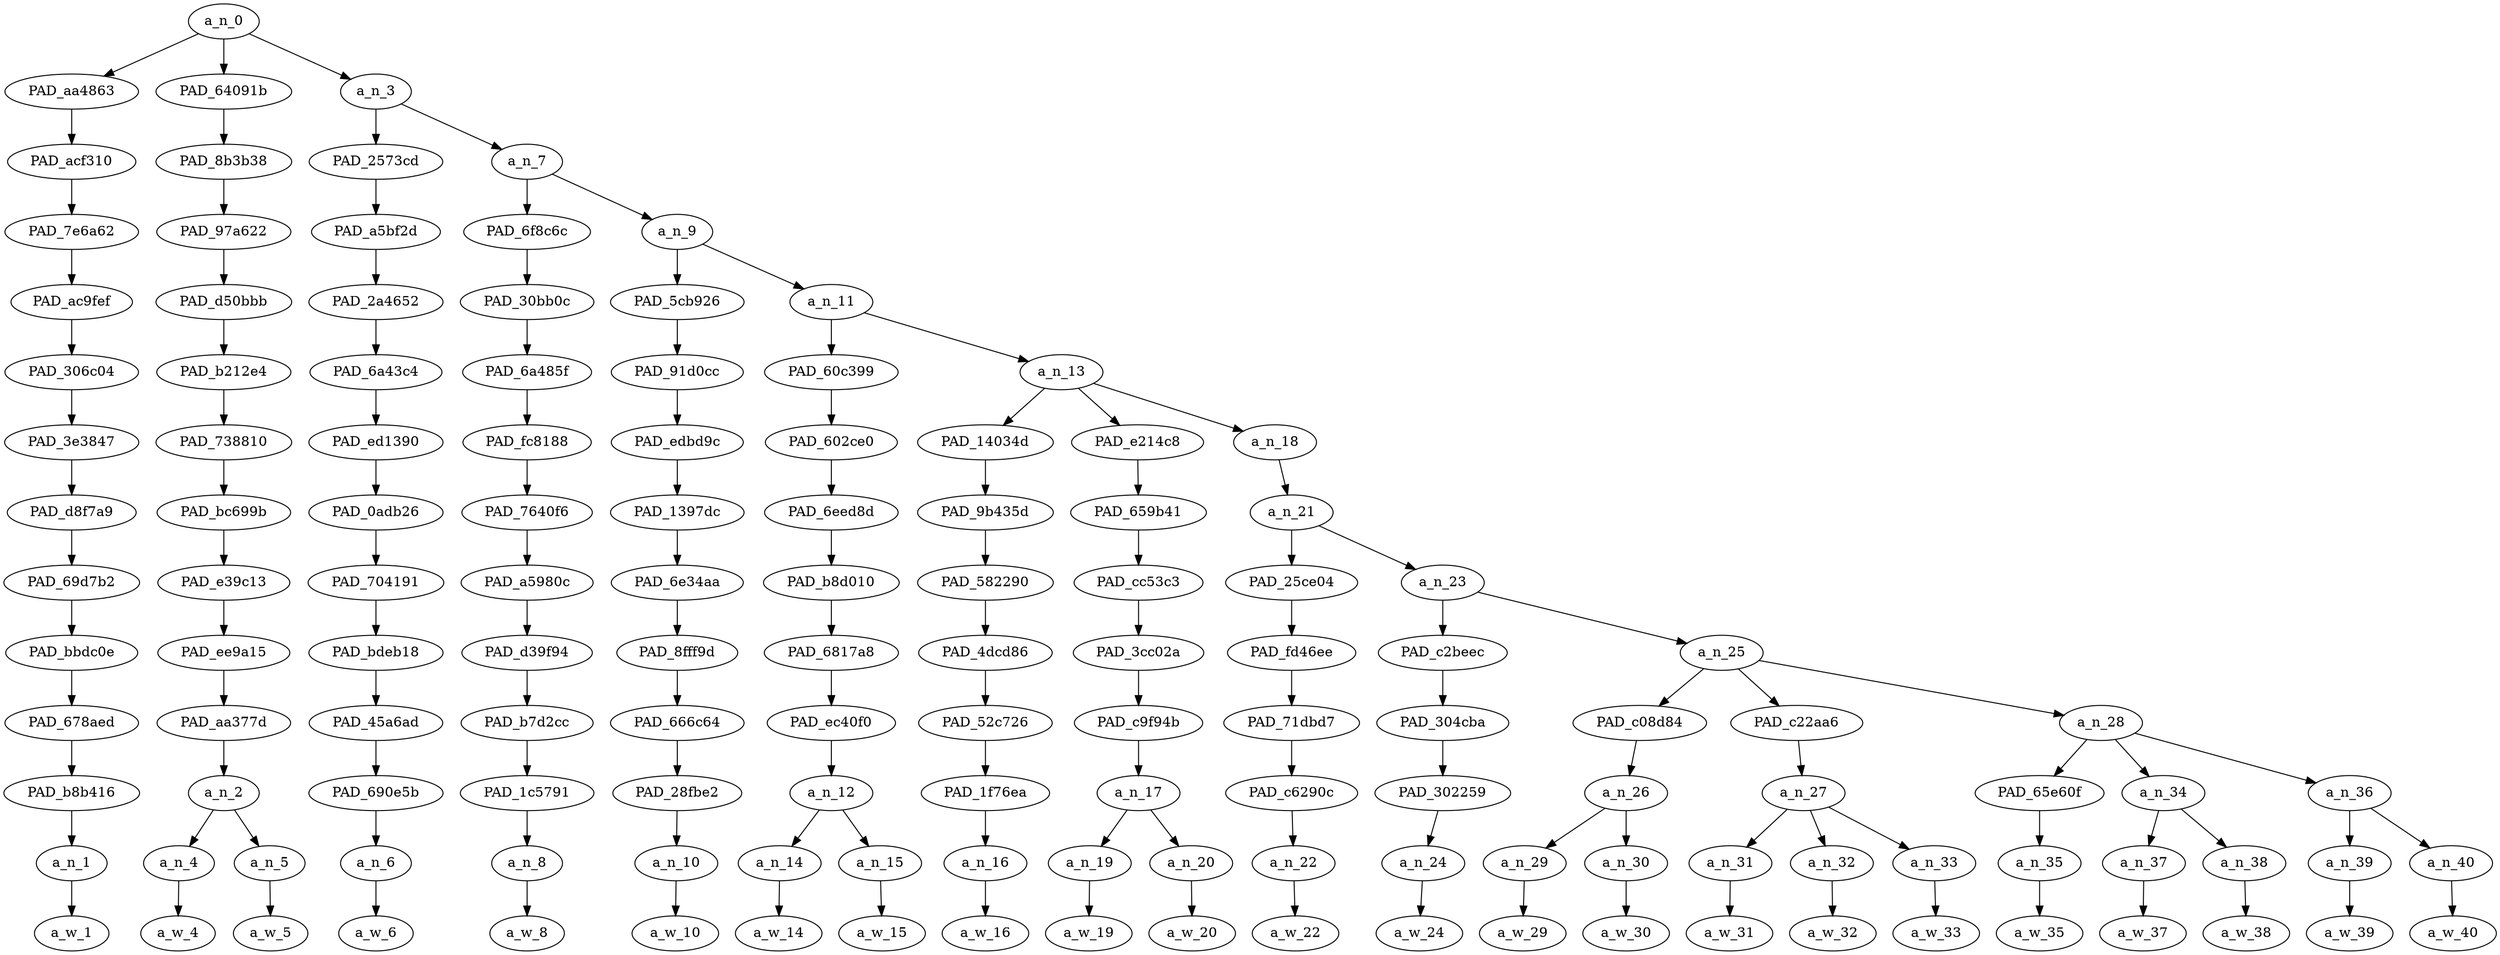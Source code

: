 strict digraph "" {
	a_n_0	[div_dir=1,
		index=0,
		level=13,
		pos="1.886284722222222,13!",
		text_span="[0, 1, 2, 3, 4, 5, 6, 7, 8, 9, 10, 11, 12, 13, 14, 15, 16, 17, 18, 19, 20, 21, 22]",
		value=1.00000000];
	PAD_aa4863	[div_dir=1,
		index=0,
		level=12,
		pos="0.0,12!",
		text_span="[0]",
		value=0.04315214];
	a_n_0 -> PAD_aa4863;
	PAD_64091b	[div_dir=1,
		index=1,
		level=12,
		pos="1.5,12!",
		text_span="[1, 2]",
		value=0.15114751];
	a_n_0 -> PAD_64091b;
	a_n_3	[div_dir=1,
		index=2,
		level=12,
		pos="4.158854166666666,12!",
		text_span="[3, 4, 5, 6, 7, 8, 9, 10, 11, 12, 13, 14, 15, 16, 17, 18, 19, 20, 21, 22]",
		value=0.80474483];
	a_n_0 -> a_n_3;
	PAD_acf310	[div_dir=1,
		index=0,
		level=11,
		pos="0.0,11!",
		text_span="[0]",
		value=0.04315214];
	PAD_aa4863 -> PAD_acf310;
	PAD_7e6a62	[div_dir=1,
		index=0,
		level=10,
		pos="0.0,10!",
		text_span="[0]",
		value=0.04315214];
	PAD_acf310 -> PAD_7e6a62;
	PAD_ac9fef	[div_dir=1,
		index=0,
		level=9,
		pos="0.0,9!",
		text_span="[0]",
		value=0.04315214];
	PAD_7e6a62 -> PAD_ac9fef;
	PAD_306c04	[div_dir=1,
		index=0,
		level=8,
		pos="0.0,8!",
		text_span="[0]",
		value=0.04315214];
	PAD_ac9fef -> PAD_306c04;
	PAD_3e3847	[div_dir=1,
		index=0,
		level=7,
		pos="0.0,7!",
		text_span="[0]",
		value=0.04315214];
	PAD_306c04 -> PAD_3e3847;
	PAD_d8f7a9	[div_dir=1,
		index=0,
		level=6,
		pos="0.0,6!",
		text_span="[0]",
		value=0.04315214];
	PAD_3e3847 -> PAD_d8f7a9;
	PAD_69d7b2	[div_dir=1,
		index=0,
		level=5,
		pos="0.0,5!",
		text_span="[0]",
		value=0.04315214];
	PAD_d8f7a9 -> PAD_69d7b2;
	PAD_bbdc0e	[div_dir=1,
		index=0,
		level=4,
		pos="0.0,4!",
		text_span="[0]",
		value=0.04315214];
	PAD_69d7b2 -> PAD_bbdc0e;
	PAD_678aed	[div_dir=1,
		index=0,
		level=3,
		pos="0.0,3!",
		text_span="[0]",
		value=0.04315214];
	PAD_bbdc0e -> PAD_678aed;
	PAD_b8b416	[div_dir=1,
		index=0,
		level=2,
		pos="0.0,2!",
		text_span="[0]",
		value=0.04315214];
	PAD_678aed -> PAD_b8b416;
	a_n_1	[div_dir=1,
		index=0,
		level=1,
		pos="0.0,1!",
		text_span="[0]",
		value=0.04315214];
	PAD_b8b416 -> a_n_1;
	a_w_1	[div_dir=0,
		index=0,
		level=0,
		pos="0,0!",
		text_span="[0]",
		value=and];
	a_n_1 -> a_w_1;
	PAD_8b3b38	[div_dir=1,
		index=1,
		level=11,
		pos="1.5,11!",
		text_span="[1, 2]",
		value=0.15114751];
	PAD_64091b -> PAD_8b3b38;
	PAD_97a622	[div_dir=1,
		index=1,
		level=10,
		pos="1.5,10!",
		text_span="[1, 2]",
		value=0.15114751];
	PAD_8b3b38 -> PAD_97a622;
	PAD_d50bbb	[div_dir=1,
		index=1,
		level=9,
		pos="1.5,9!",
		text_span="[1, 2]",
		value=0.15114751];
	PAD_97a622 -> PAD_d50bbb;
	PAD_b212e4	[div_dir=1,
		index=1,
		level=8,
		pos="1.5,8!",
		text_span="[1, 2]",
		value=0.15114751];
	PAD_d50bbb -> PAD_b212e4;
	PAD_738810	[div_dir=1,
		index=1,
		level=7,
		pos="1.5,7!",
		text_span="[1, 2]",
		value=0.15114751];
	PAD_b212e4 -> PAD_738810;
	PAD_bc699b	[div_dir=1,
		index=1,
		level=6,
		pos="1.5,6!",
		text_span="[1, 2]",
		value=0.15114751];
	PAD_738810 -> PAD_bc699b;
	PAD_e39c13	[div_dir=1,
		index=1,
		level=5,
		pos="1.5,5!",
		text_span="[1, 2]",
		value=0.15114751];
	PAD_bc699b -> PAD_e39c13;
	PAD_ee9a15	[div_dir=1,
		index=1,
		level=4,
		pos="1.5,4!",
		text_span="[1, 2]",
		value=0.15114751];
	PAD_e39c13 -> PAD_ee9a15;
	PAD_aa377d	[div_dir=1,
		index=1,
		level=3,
		pos="1.5,3!",
		text_span="[1, 2]",
		value=0.15114751];
	PAD_ee9a15 -> PAD_aa377d;
	a_n_2	[div_dir=1,
		index=1,
		level=2,
		pos="1.5,2!",
		text_span="[1, 2]",
		value=0.15114751];
	PAD_aa377d -> a_n_2;
	a_n_4	[div_dir=1,
		index=1,
		level=1,
		pos="1.0,1!",
		text_span="[1]",
		value=0.02721150];
	a_n_2 -> a_n_4;
	a_n_5	[div_dir=1,
		index=2,
		level=1,
		pos="2.0,1!",
		text_span="[2]",
		value=0.12359392];
	a_n_2 -> a_n_5;
	a_w_4	[div_dir=0,
		index=1,
		level=0,
		pos="1,0!",
		text_span="[1]",
		value=the];
	a_n_4 -> a_w_4;
	a_w_5	[div_dir=0,
		index=2,
		level=0,
		pos="2,0!",
		text_span="[2]",
		value=pitifultruth];
	a_n_5 -> a_w_5;
	PAD_2573cd	[div_dir=1,
		index=2,
		level=11,
		pos="3.0,11!",
		text_span="[3]",
		value=0.02348254];
	a_n_3 -> PAD_2573cd;
	a_n_7	[div_dir=1,
		index=3,
		level=11,
		pos="5.317708333333333,11!",
		text_span="[4, 5, 6, 7, 8, 9, 10, 11, 12, 13, 14, 15, 16, 17, 18, 19, 20, 21, 22]",
		value=0.78043734];
	a_n_3 -> a_n_7;
	PAD_a5bf2d	[div_dir=1,
		index=2,
		level=10,
		pos="3.0,10!",
		text_span="[3]",
		value=0.02348254];
	PAD_2573cd -> PAD_a5bf2d;
	PAD_2a4652	[div_dir=1,
		index=2,
		level=9,
		pos="3.0,9!",
		text_span="[3]",
		value=0.02348254];
	PAD_a5bf2d -> PAD_2a4652;
	PAD_6a43c4	[div_dir=1,
		index=2,
		level=8,
		pos="3.0,8!",
		text_span="[3]",
		value=0.02348254];
	PAD_2a4652 -> PAD_6a43c4;
	PAD_ed1390	[div_dir=1,
		index=2,
		level=7,
		pos="3.0,7!",
		text_span="[3]",
		value=0.02348254];
	PAD_6a43c4 -> PAD_ed1390;
	PAD_0adb26	[div_dir=1,
		index=2,
		level=6,
		pos="3.0,6!",
		text_span="[3]",
		value=0.02348254];
	PAD_ed1390 -> PAD_0adb26;
	PAD_704191	[div_dir=1,
		index=2,
		level=5,
		pos="3.0,5!",
		text_span="[3]",
		value=0.02348254];
	PAD_0adb26 -> PAD_704191;
	PAD_bdeb18	[div_dir=1,
		index=2,
		level=4,
		pos="3.0,4!",
		text_span="[3]",
		value=0.02348254];
	PAD_704191 -> PAD_bdeb18;
	PAD_45a6ad	[div_dir=1,
		index=2,
		level=3,
		pos="3.0,3!",
		text_span="[3]",
		value=0.02348254];
	PAD_bdeb18 -> PAD_45a6ad;
	PAD_690e5b	[div_dir=1,
		index=2,
		level=2,
		pos="3.0,2!",
		text_span="[3]",
		value=0.02348254];
	PAD_45a6ad -> PAD_690e5b;
	a_n_6	[div_dir=1,
		index=3,
		level=1,
		pos="3.0,1!",
		text_span="[3]",
		value=0.02348254];
	PAD_690e5b -> a_n_6;
	a_w_6	[div_dir=0,
		index=3,
		level=0,
		pos="3,0!",
		text_span="[3]",
		value=is];
	a_n_6 -> a_w_6;
	PAD_6f8c6c	[div_dir=1,
		index=3,
		level=10,
		pos="4.0,10!",
		text_span="[4]",
		value=0.01998442];
	a_n_7 -> PAD_6f8c6c;
	a_n_9	[div_dir=1,
		index=4,
		level=10,
		pos="6.635416666666666,10!",
		text_span="[5, 6, 7, 8, 9, 10, 11, 12, 13, 14, 15, 16, 17, 18, 19, 20, 21, 22]",
		value=0.75963571];
	a_n_7 -> a_n_9;
	PAD_30bb0c	[div_dir=1,
		index=3,
		level=9,
		pos="4.0,9!",
		text_span="[4]",
		value=0.01998442];
	PAD_6f8c6c -> PAD_30bb0c;
	PAD_6a485f	[div_dir=1,
		index=3,
		level=8,
		pos="4.0,8!",
		text_span="[4]",
		value=0.01998442];
	PAD_30bb0c -> PAD_6a485f;
	PAD_fc8188	[div_dir=1,
		index=3,
		level=7,
		pos="4.0,7!",
		text_span="[4]",
		value=0.01998442];
	PAD_6a485f -> PAD_fc8188;
	PAD_7640f6	[div_dir=1,
		index=3,
		level=6,
		pos="4.0,6!",
		text_span="[4]",
		value=0.01998442];
	PAD_fc8188 -> PAD_7640f6;
	PAD_a5980c	[div_dir=1,
		index=3,
		level=5,
		pos="4.0,5!",
		text_span="[4]",
		value=0.01998442];
	PAD_7640f6 -> PAD_a5980c;
	PAD_d39f94	[div_dir=1,
		index=3,
		level=4,
		pos="4.0,4!",
		text_span="[4]",
		value=0.01998442];
	PAD_a5980c -> PAD_d39f94;
	PAD_b7d2cc	[div_dir=1,
		index=3,
		level=3,
		pos="4.0,3!",
		text_span="[4]",
		value=0.01998442];
	PAD_d39f94 -> PAD_b7d2cc;
	PAD_1c5791	[div_dir=1,
		index=3,
		level=2,
		pos="4.0,2!",
		text_span="[4]",
		value=0.01998442];
	PAD_b7d2cc -> PAD_1c5791;
	a_n_8	[div_dir=1,
		index=4,
		level=1,
		pos="4.0,1!",
		text_span="[4]",
		value=0.01998442];
	PAD_1c5791 -> a_n_8;
	a_w_8	[div_dir=0,
		index=4,
		level=0,
		pos="4,0!",
		text_span="[4]",
		value=that];
	a_n_8 -> a_w_8;
	PAD_5cb926	[div_dir=1,
		index=4,
		level=9,
		pos="5.0,9!",
		text_span="[5]",
		value=0.02213819];
	a_n_9 -> PAD_5cb926;
	a_n_11	[div_dir=1,
		index=5,
		level=9,
		pos="8.270833333333332,9!",
		text_span="[6, 7, 8, 9, 10, 11, 12, 13, 14, 15, 16, 17, 18, 19, 20, 21, 22]",
		value=0.73669103];
	a_n_9 -> a_n_11;
	PAD_91d0cc	[div_dir=1,
		index=4,
		level=8,
		pos="5.0,8!",
		text_span="[5]",
		value=0.02213819];
	PAD_5cb926 -> PAD_91d0cc;
	PAD_edbd9c	[div_dir=1,
		index=4,
		level=7,
		pos="5.0,7!",
		text_span="[5]",
		value=0.02213819];
	PAD_91d0cc -> PAD_edbd9c;
	PAD_1397dc	[div_dir=1,
		index=4,
		level=6,
		pos="5.0,6!",
		text_span="[5]",
		value=0.02213819];
	PAD_edbd9c -> PAD_1397dc;
	PAD_6e34aa	[div_dir=1,
		index=4,
		level=5,
		pos="5.0,5!",
		text_span="[5]",
		value=0.02213819];
	PAD_1397dc -> PAD_6e34aa;
	PAD_8fff9d	[div_dir=1,
		index=4,
		level=4,
		pos="5.0,4!",
		text_span="[5]",
		value=0.02213819];
	PAD_6e34aa -> PAD_8fff9d;
	PAD_666c64	[div_dir=1,
		index=4,
		level=3,
		pos="5.0,3!",
		text_span="[5]",
		value=0.02213819];
	PAD_8fff9d -> PAD_666c64;
	PAD_28fbe2	[div_dir=1,
		index=4,
		level=2,
		pos="5.0,2!",
		text_span="[5]",
		value=0.02213819];
	PAD_666c64 -> PAD_28fbe2;
	a_n_10	[div_dir=1,
		index=5,
		level=1,
		pos="5.0,1!",
		text_span="[5]",
		value=0.02213819];
	PAD_28fbe2 -> a_n_10;
	a_w_10	[div_dir=0,
		index=5,
		level=0,
		pos="5,0!",
		text_span="[5]",
		value=when];
	a_n_10 -> a_w_10;
	PAD_60c399	[div_dir=1,
		index=5,
		level=8,
		pos="6.5,8!",
		text_span="[6, 7]",
		value=0.06784941];
	a_n_11 -> PAD_60c399;
	a_n_13	[div_dir=1,
		index=6,
		level=8,
		pos="10.041666666666666,8!",
		text_span="[8, 9, 10, 11, 12, 13, 14, 15, 16, 17, 18, 19, 20, 21, 22]",
		value=0.66801571];
	a_n_11 -> a_n_13;
	PAD_602ce0	[div_dir=1,
		index=5,
		level=7,
		pos="6.5,7!",
		text_span="[6, 7]",
		value=0.06784941];
	PAD_60c399 -> PAD_602ce0;
	PAD_6eed8d	[div_dir=1,
		index=5,
		level=6,
		pos="6.5,6!",
		text_span="[6, 7]",
		value=0.06784941];
	PAD_602ce0 -> PAD_6eed8d;
	PAD_b8d010	[div_dir=1,
		index=5,
		level=5,
		pos="6.5,5!",
		text_span="[6, 7]",
		value=0.06784941];
	PAD_6eed8d -> PAD_b8d010;
	PAD_6817a8	[div_dir=1,
		index=5,
		level=4,
		pos="6.5,4!",
		text_span="[6, 7]",
		value=0.06784941];
	PAD_b8d010 -> PAD_6817a8;
	PAD_ec40f0	[div_dir=1,
		index=5,
		level=3,
		pos="6.5,3!",
		text_span="[6, 7]",
		value=0.06784941];
	PAD_6817a8 -> PAD_ec40f0;
	a_n_12	[div_dir=1,
		index=5,
		level=2,
		pos="6.5,2!",
		text_span="[6, 7]",
		value=0.06784941];
	PAD_ec40f0 -> a_n_12;
	a_n_14	[div_dir=1,
		index=6,
		level=1,
		pos="6.0,1!",
		text_span="[6]",
		value=0.03340241];
	a_n_12 -> a_n_14;
	a_n_15	[div_dir=1,
		index=7,
		level=1,
		pos="7.0,1!",
		text_span="[7]",
		value=0.03426678];
	a_n_12 -> a_n_15;
	a_w_14	[div_dir=0,
		index=6,
		level=0,
		pos="6,0!",
		text_span="[6]",
		value=german];
	a_n_14 -> a_w_14;
	a_w_15	[div_dir=0,
		index=7,
		level=0,
		pos="7,0!",
		text_span="[7]",
		value=women];
	a_n_15 -> a_w_15;
	PAD_14034d	[div_dir=1,
		index=6,
		level=7,
		pos="8.0,7!",
		text_span="[8]",
		value=0.02338274];
	a_n_13 -> PAD_14034d;
	PAD_e214c8	[div_dir=1,
		index=7,
		level=7,
		pos="9.5,7!",
		text_span="[9, 10]",
		value=0.04417559];
	a_n_13 -> PAD_e214c8;
	a_n_18	[div_dir=1,
		index=8,
		level=7,
		pos="12.625,7!",
		text_span="[11, 12, 13, 14, 15, 16, 17, 18, 19, 20, 21, 22]",
		value=0.59964565];
	a_n_13 -> a_n_18;
	PAD_9b435d	[div_dir=1,
		index=6,
		level=6,
		pos="8.0,6!",
		text_span="[8]",
		value=0.02338274];
	PAD_14034d -> PAD_9b435d;
	PAD_582290	[div_dir=1,
		index=6,
		level=5,
		pos="8.0,5!",
		text_span="[8]",
		value=0.02338274];
	PAD_9b435d -> PAD_582290;
	PAD_4dcd86	[div_dir=1,
		index=6,
		level=4,
		pos="8.0,4!",
		text_span="[8]",
		value=0.02338274];
	PAD_582290 -> PAD_4dcd86;
	PAD_52c726	[div_dir=1,
		index=6,
		level=3,
		pos="8.0,3!",
		text_span="[8]",
		value=0.02338274];
	PAD_4dcd86 -> PAD_52c726;
	PAD_1f76ea	[div_dir=1,
		index=6,
		level=2,
		pos="8.0,2!",
		text_span="[8]",
		value=0.02338274];
	PAD_52c726 -> PAD_1f76ea;
	a_n_16	[div_dir=1,
		index=8,
		level=1,
		pos="8.0,1!",
		text_span="[8]",
		value=0.02338274];
	PAD_1f76ea -> a_n_16;
	a_w_16	[div_dir=0,
		index=8,
		level=0,
		pos="8,0!",
		text_span="[8]",
		value=got];
	a_n_16 -> a_w_16;
	PAD_659b41	[div_dir=1,
		index=7,
		level=6,
		pos="9.5,6!",
		text_span="[9, 10]",
		value=0.04417559];
	PAD_e214c8 -> PAD_659b41;
	PAD_cc53c3	[div_dir=1,
		index=7,
		level=5,
		pos="9.5,5!",
		text_span="[9, 10]",
		value=0.04417559];
	PAD_659b41 -> PAD_cc53c3;
	PAD_3cc02a	[div_dir=1,
		index=7,
		level=4,
		pos="9.5,4!",
		text_span="[9, 10]",
		value=0.04417559];
	PAD_cc53c3 -> PAD_3cc02a;
	PAD_c9f94b	[div_dir=1,
		index=7,
		level=3,
		pos="9.5,3!",
		text_span="[9, 10]",
		value=0.04417559];
	PAD_3cc02a -> PAD_c9f94b;
	a_n_17	[div_dir=1,
		index=7,
		level=2,
		pos="9.5,2!",
		text_span="[9, 10]",
		value=0.04417559];
	PAD_c9f94b -> a_n_17;
	a_n_19	[div_dir=1,
		index=9,
		level=1,
		pos="9.0,1!",
		text_span="[9]",
		value=0.01994805];
	a_n_17 -> a_n_19;
	a_n_20	[div_dir=1,
		index=10,
		level=1,
		pos="10.0,1!",
		text_span="[10]",
		value=0.02412663];
	a_n_17 -> a_n_20;
	a_w_19	[div_dir=0,
		index=9,
		level=0,
		pos="9,0!",
		text_span="[9]",
		value=to];
	a_n_19 -> a_w_19;
	a_w_20	[div_dir=0,
		index=10,
		level=0,
		pos="10,0!",
		text_span="[10]",
		value=good];
	a_n_20 -> a_w_20;
	a_n_21	[div_dir=1,
		index=8,
		level=6,
		pos="12.625,6!",
		text_span="[11, 12, 13, 14, 15, 16, 17, 18, 19, 20, 21, 22]",
		value=0.59879123];
	a_n_18 -> a_n_21;
	PAD_25ce04	[div_dir=1,
		index=8,
		level=5,
		pos="11.0,5!",
		text_span="[11]",
		value=0.02146811];
	a_n_21 -> PAD_25ce04;
	a_n_23	[div_dir=1,
		index=9,
		level=5,
		pos="14.25,5!",
		text_span="[12, 13, 14, 15, 16, 17, 18, 19, 20, 21, 22]",
		value=0.57646870];
	a_n_21 -> a_n_23;
	PAD_fd46ee	[div_dir=1,
		index=8,
		level=4,
		pos="11.0,4!",
		text_span="[11]",
		value=0.02146811];
	PAD_25ce04 -> PAD_fd46ee;
	PAD_71dbd7	[div_dir=1,
		index=8,
		level=3,
		pos="11.0,3!",
		text_span="[11]",
		value=0.02146811];
	PAD_fd46ee -> PAD_71dbd7;
	PAD_c6290c	[div_dir=1,
		index=8,
		level=2,
		pos="11.0,2!",
		text_span="[11]",
		value=0.02146811];
	PAD_71dbd7 -> PAD_c6290c;
	a_n_22	[div_dir=1,
		index=11,
		level=1,
		pos="11.0,1!",
		text_span="[11]",
		value=0.02146811];
	PAD_c6290c -> a_n_22;
	a_w_22	[div_dir=0,
		index=11,
		level=0,
		pos="11,0!",
		text_span="[11]",
		value=to1];
	a_n_22 -> a_w_22;
	PAD_c2beec	[div_dir=1,
		index=9,
		level=4,
		pos="12.0,4!",
		text_span="[12]",
		value=0.02853829];
	a_n_23 -> PAD_c2beec;
	a_n_25	[div_dir=1,
		index=10,
		level=4,
		pos="16.5,4!",
		text_span="[13, 14, 15, 16, 17, 18, 19, 20, 21, 22]",
		value=0.54705948];
	a_n_23 -> a_n_25;
	PAD_304cba	[div_dir=1,
		index=9,
		level=3,
		pos="12.0,3!",
		text_span="[12]",
		value=0.02853829];
	PAD_c2beec -> PAD_304cba;
	PAD_302259	[div_dir=1,
		index=9,
		level=2,
		pos="12.0,2!",
		text_span="[12]",
		value=0.02853829];
	PAD_304cba -> PAD_302259;
	a_n_24	[div_dir=1,
		index=12,
		level=1,
		pos="12.0,1!",
		text_span="[12]",
		value=0.02853829];
	PAD_302259 -> a_n_24;
	a_w_24	[div_dir=0,
		index=12,
		level=0,
		pos="12,0!",
		text_span="[12]",
		value=have];
	a_n_24 -> a_w_24;
	PAD_c08d84	[div_dir=1,
		index=10,
		level=3,
		pos="13.5,3!",
		text_span="[13, 14]",
		value=0.07682543];
	a_n_25 -> PAD_c08d84;
	PAD_c22aa6	[div_dir=1,
		index=11,
		level=3,
		pos="16.0,3!",
		text_span="[15, 16, 17]",
		value=0.27585992];
	a_n_25 -> PAD_c22aa6;
	a_n_28	[div_dir=1,
		index=12,
		level=3,
		pos="20.0,3!",
		text_span="[18, 19, 20, 21, 22]",
		value=0.19347656];
	a_n_25 -> a_n_28;
	a_n_26	[div_dir=1,
		index=10,
		level=2,
		pos="13.5,2!",
		text_span="[13, 14]",
		value=0.07682543];
	PAD_c08d84 -> a_n_26;
	a_n_29	[div_dir=1,
		index=13,
		level=1,
		pos="13.0,1!",
		text_span="[13]",
		value=0.04088565];
	a_n_26 -> a_n_29;
	a_n_30	[div_dir=1,
		index=14,
		level=1,
		pos="14.0,1!",
		text_span="[14]",
		value=0.03568823];
	a_n_26 -> a_n_30;
	a_w_29	[div_dir=0,
		index=13,
		level=0,
		pos="13,0!",
		text_span="[13]",
		value=german1];
	a_n_29 -> a_w_29;
	a_w_30	[div_dir=0,
		index=14,
		level=0,
		pos="14,0!",
		text_span="[14]",
		value=families];
	a_n_30 -> a_w_30;
	a_n_27	[div_dir=1,
		index=11,
		level=2,
		pos="16.0,2!",
		text_span="[15, 16, 17]",
		value=0.27585992];
	PAD_c22aa6 -> a_n_27;
	a_n_31	[div_dir=1,
		index=15,
		level=1,
		pos="15.0,1!",
		text_span="[15]",
		value=0.03821569];
	a_n_27 -> a_n_31;
	a_n_32	[div_dir=1,
		index=16,
		level=1,
		pos="16.0,1!",
		text_span="[16]",
		value=0.04240764];
	a_n_27 -> a_n_32;
	a_n_33	[div_dir=1,
		index=17,
		level=1,
		pos="17.0,1!",
		text_span="[17]",
		value=0.19422592];
	a_n_27 -> a_n_33;
	a_w_31	[div_dir=0,
		index=15,
		level=0,
		pos="15,0!",
		text_span="[15]",
		value=the1];
	a_n_31 -> a_w_31;
	a_w_32	[div_dir=0,
		index=16,
		level=0,
		pos="16,0!",
		text_span="[16]",
		value=damned];
	a_n_32 -> a_w_32;
	a_w_33	[div_dir=0,
		index=17,
		level=0,
		pos="17,0!",
		text_span="[17]",
		value=ragheads];
	a_n_33 -> a_w_33;
	PAD_65e60f	[div_dir=-1,
		index=13,
		level=2,
		pos="20.0,2!",
		text_span="[20]",
		value=0.02776958];
	a_n_28 -> PAD_65e60f;
	a_n_34	[div_dir=1,
		index=12,
		level=2,
		pos="18.5,2!",
		text_span="[18, 19]",
		value=0.07367493];
	a_n_28 -> a_n_34;
	a_n_36	[div_dir=1,
		index=14,
		level=2,
		pos="21.5,2!",
		text_span="[21, 22]",
		value=0.09177040];
	a_n_28 -> a_n_36;
	a_n_35	[div_dir=-1,
		index=20,
		level=1,
		pos="20.0,1!",
		text_span="[20]",
		value=0.02776958];
	PAD_65e60f -> a_n_35;
	a_w_35	[div_dir=0,
		index=20,
		level=0,
		pos="20,0!",
		text_span="[20]",
		value=and1];
	a_n_35 -> a_w_35;
	a_n_37	[div_dir=1,
		index=18,
		level=1,
		pos="18.0,1!",
		text_span="[18]",
		value=0.03480750];
	a_n_34 -> a_n_37;
	a_n_38	[div_dir=1,
		index=19,
		level=1,
		pos="19.0,1!",
		text_span="[19]",
		value=0.03878081];
	a_n_34 -> a_n_38;
	a_w_37	[div_dir=0,
		index=18,
		level=0,
		pos="18,0!",
		text_span="[18]",
		value=come];
	a_n_37 -> a_w_37;
	a_w_38	[div_dir=0,
		index=19,
		level=0,
		pos="19,0!",
		text_span="[19]",
		value=in];
	a_n_38 -> a_w_38;
	a_n_39	[div_dir=1,
		index=21,
		level=1,
		pos="21.0,1!",
		text_span="[21]",
		value=0.05767260];
	a_n_36 -> a_n_39;
	a_n_40	[div_dir=1,
		index=22,
		level=1,
		pos="22.0,1!",
		text_span="[22]",
		value=0.03368657];
	a_n_36 -> a_n_40;
	a_w_39	[div_dir=0,
		index=21,
		level=0,
		pos="21,0!",
		text_span="[21]",
		value=rape];
	a_n_39 -> a_w_39;
	a_w_40	[div_dir=0,
		index=22,
		level=0,
		pos="22,0!",
		text_span="[22]",
		value=them];
	a_n_40 -> a_w_40;
}

